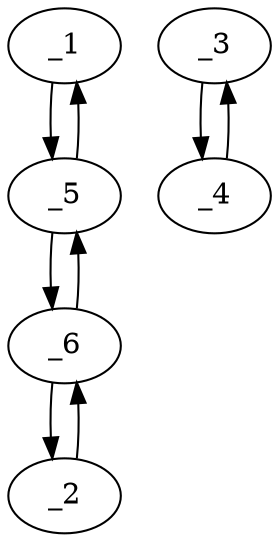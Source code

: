 digraph f1591_03 {
	_1	 [x="44.000000",
		y="58.000000"];
	_5	 [x="36.000000",
		y="69.000000"];
	_1 -> _5	 [angle="2.199593",
		orient="0.808736"];
	_2	 [x="30.000000",
		y="81.000000"];
	_6	 [x="47.000000",
		y="81.000000"];
	_2 -> _6	 [angle="0.000000",
		orient="0.000000"];
	_3	 [x="108.000000",
		y="81.000000"];
	_4	 [x="87.000000",
		y="92.000000"];
	_3 -> _4	 [angle="2.659079",
		orient="0.464007"];
	_4 -> _3	 [angle="-0.482513",
		orient="-0.464007"];
	_5 -> _1	 [angle="-0.942000",
		orient="-0.808736"];
	_5 -> _6	 [angle="0.828849",
		orient="0.737154"];
	_6 -> _2	 [angle="3.141593",
		orient="0.000000"];
	_6 -> _5	 [angle="-2.312744",
		orient="-0.737154"];
}
